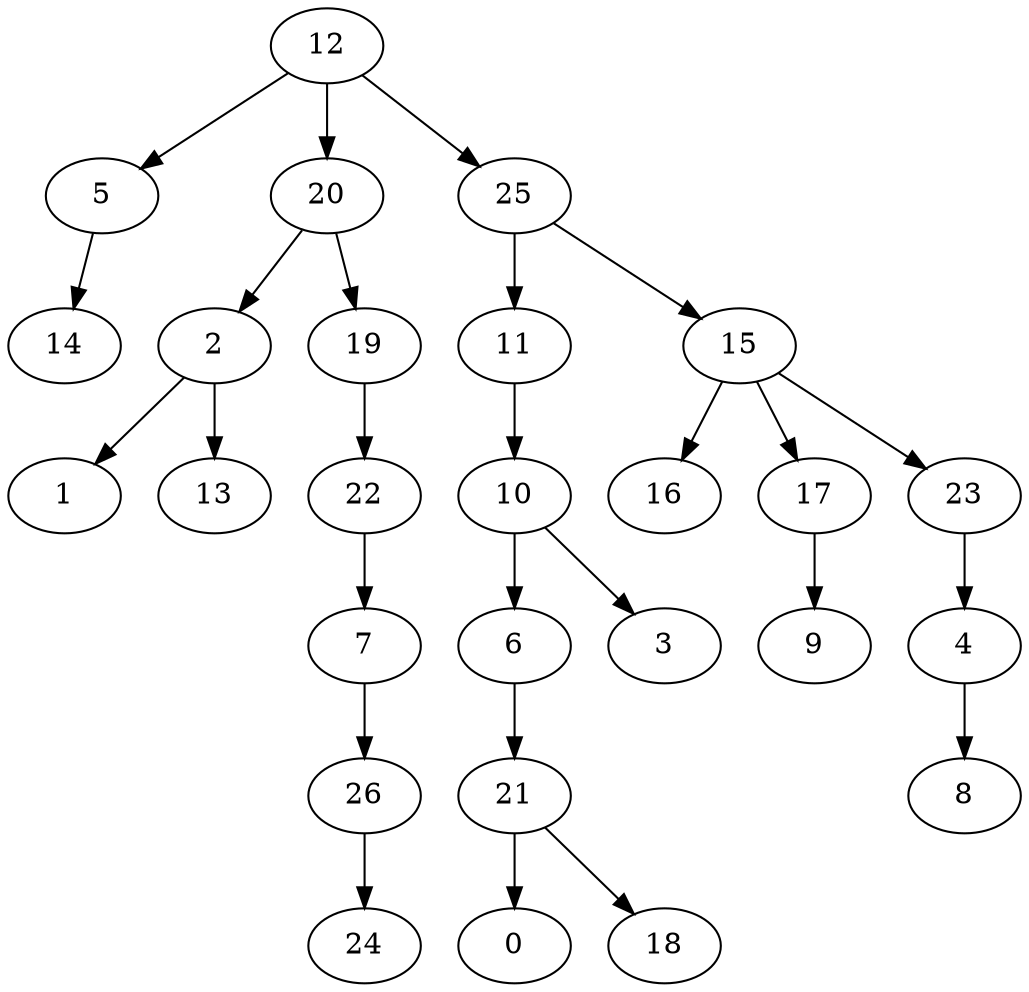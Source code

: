 strict digraph "" {
	2 -> 1;
	2 -> 13;
	4 -> 8;
	5 -> 14;
	6 -> 21;
	7 -> 26;
	10 -> 3;
	10 -> 6;
	11 -> 10;
	12 -> 5;
	12 -> 20;
	12 -> 25;
	15 -> 16;
	15 -> 17;
	15 -> 23;
	17 -> 9;
	19 -> 22;
	20 -> 2;
	20 -> 19;
	21 -> 0;
	21 -> 18;
	22 -> 7;
	23 -> 4;
	25 -> 11;
	25 -> 15;
	26 -> 24;
}
